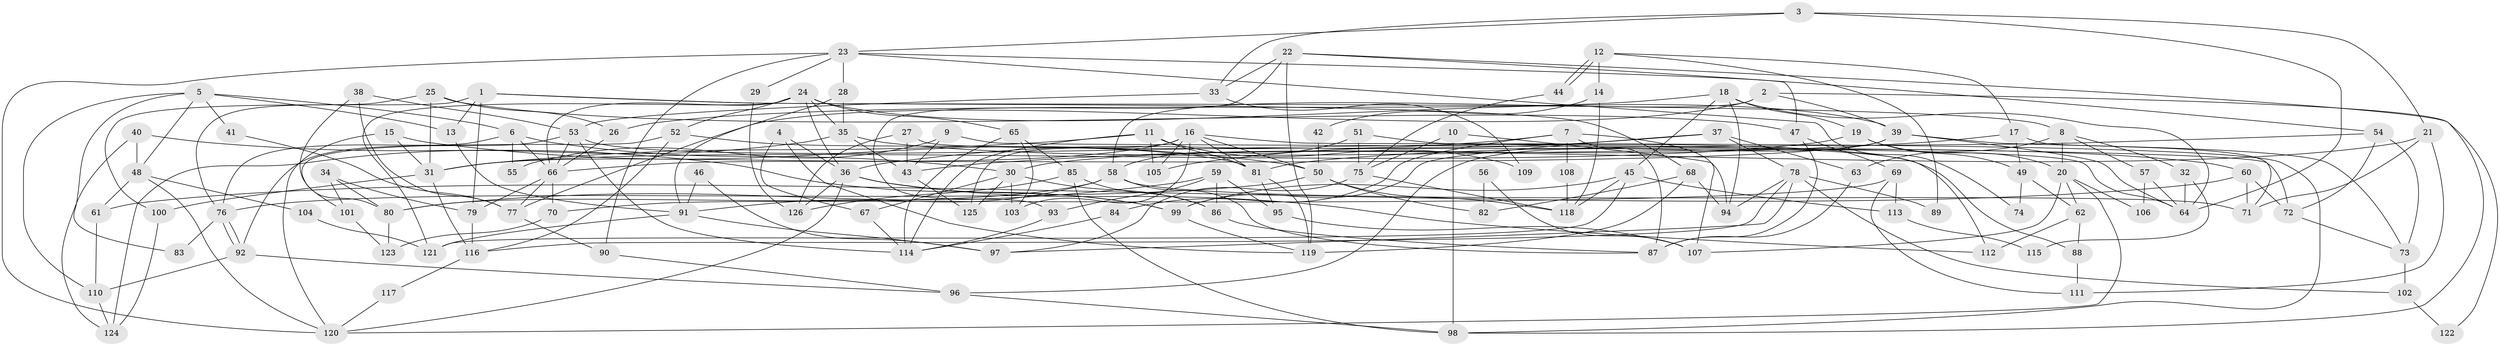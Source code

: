 // coarse degree distribution, {5: 0.2698412698412698, 4: 0.19047619047619047, 2: 0.15873015873015872, 10: 0.047619047619047616, 3: 0.1746031746031746, 6: 0.031746031746031744, 15: 0.015873015873015872, 8: 0.031746031746031744, 7: 0.031746031746031744, 9: 0.015873015873015872, 14: 0.015873015873015872, 12: 0.015873015873015872}
// Generated by graph-tools (version 1.1) at 2025/55/03/04/25 21:55:33]
// undirected, 126 vertices, 252 edges
graph export_dot {
graph [start="1"]
  node [color=gray90,style=filled];
  1;
  2;
  3;
  4;
  5;
  6;
  7;
  8;
  9;
  10;
  11;
  12;
  13;
  14;
  15;
  16;
  17;
  18;
  19;
  20;
  21;
  22;
  23;
  24;
  25;
  26;
  27;
  28;
  29;
  30;
  31;
  32;
  33;
  34;
  35;
  36;
  37;
  38;
  39;
  40;
  41;
  42;
  43;
  44;
  45;
  46;
  47;
  48;
  49;
  50;
  51;
  52;
  53;
  54;
  55;
  56;
  57;
  58;
  59;
  60;
  61;
  62;
  63;
  64;
  65;
  66;
  67;
  68;
  69;
  70;
  71;
  72;
  73;
  74;
  75;
  76;
  77;
  78;
  79;
  80;
  81;
  82;
  83;
  84;
  85;
  86;
  87;
  88;
  89;
  90;
  91;
  92;
  93;
  94;
  95;
  96;
  97;
  98;
  99;
  100;
  101;
  102;
  103;
  104;
  105;
  106;
  107;
  108;
  109;
  110;
  111;
  112;
  113;
  114;
  115;
  116;
  117;
  118;
  119;
  120;
  121;
  122;
  123;
  124;
  125;
  126;
  1 -- 8;
  1 -- 79;
  1 -- 13;
  1 -- 68;
  1 -- 100;
  2 -- 58;
  2 -- 39;
  2 -- 77;
  2 -- 122;
  3 -- 64;
  3 -- 23;
  3 -- 21;
  3 -- 33;
  4 -- 67;
  4 -- 36;
  4 -- 119;
  5 -- 6;
  5 -- 110;
  5 -- 13;
  5 -- 41;
  5 -- 48;
  5 -- 83;
  6 -- 76;
  6 -- 66;
  6 -- 30;
  6 -- 55;
  7 -- 36;
  7 -- 87;
  7 -- 84;
  7 -- 107;
  7 -- 108;
  8 -- 63;
  8 -- 20;
  8 -- 32;
  8 -- 57;
  9 -- 72;
  9 -- 43;
  9 -- 55;
  10 -- 75;
  10 -- 94;
  10 -- 98;
  11 -- 81;
  11 -- 105;
  11 -- 31;
  11 -- 109;
  11 -- 114;
  12 -- 17;
  12 -- 44;
  12 -- 44;
  12 -- 14;
  12 -- 89;
  13 -- 91;
  14 -- 118;
  14 -- 42;
  15 -- 31;
  15 -- 50;
  15 -- 120;
  16 -- 103;
  16 -- 31;
  16 -- 50;
  16 -- 81;
  16 -- 98;
  16 -- 105;
  16 -- 125;
  17 -- 49;
  17 -- 43;
  17 -- 71;
  18 -- 19;
  18 -- 45;
  18 -- 26;
  18 -- 64;
  18 -- 94;
  19 -- 31;
  19 -- 20;
  19 -- 49;
  20 -- 107;
  20 -- 120;
  20 -- 62;
  20 -- 106;
  21 -- 30;
  21 -- 71;
  21 -- 111;
  22 -- 54;
  22 -- 98;
  22 -- 33;
  22 -- 93;
  22 -- 119;
  23 -- 120;
  23 -- 90;
  23 -- 28;
  23 -- 29;
  23 -- 47;
  23 -- 74;
  24 -- 66;
  24 -- 39;
  24 -- 35;
  24 -- 36;
  24 -- 52;
  24 -- 65;
  24 -- 121;
  25 -- 31;
  25 -- 47;
  25 -- 26;
  25 -- 76;
  26 -- 66;
  27 -- 126;
  27 -- 64;
  27 -- 43;
  28 -- 35;
  28 -- 91;
  29 -- 126;
  30 -- 86;
  30 -- 67;
  30 -- 103;
  30 -- 125;
  31 -- 100;
  31 -- 116;
  32 -- 64;
  32 -- 115;
  33 -- 53;
  33 -- 109;
  34 -- 80;
  34 -- 79;
  34 -- 101;
  35 -- 43;
  35 -- 60;
  35 -- 124;
  36 -- 120;
  36 -- 99;
  36 -- 112;
  36 -- 126;
  37 -- 99;
  37 -- 78;
  37 -- 63;
  37 -- 105;
  38 -- 77;
  38 -- 80;
  38 -- 53;
  39 -- 96;
  39 -- 66;
  39 -- 64;
  39 -- 73;
  40 -- 48;
  40 -- 99;
  40 -- 124;
  41 -- 77;
  42 -- 50;
  43 -- 125;
  44 -- 75;
  45 -- 121;
  45 -- 99;
  45 -- 113;
  45 -- 118;
  46 -- 91;
  46 -- 97;
  47 -- 87;
  47 -- 69;
  48 -- 61;
  48 -- 104;
  48 -- 120;
  49 -- 62;
  49 -- 74;
  50 -- 76;
  50 -- 82;
  50 -- 118;
  51 -- 75;
  51 -- 58;
  51 -- 112;
  52 -- 81;
  52 -- 101;
  52 -- 116;
  53 -- 66;
  53 -- 88;
  53 -- 92;
  53 -- 114;
  54 -- 81;
  54 -- 72;
  54 -- 73;
  56 -- 107;
  56 -- 82;
  57 -- 64;
  57 -- 106;
  58 -- 91;
  58 -- 71;
  58 -- 80;
  58 -- 87;
  59 -- 93;
  59 -- 80;
  59 -- 86;
  59 -- 95;
  60 -- 71;
  60 -- 61;
  60 -- 72;
  61 -- 110;
  62 -- 112;
  62 -- 88;
  63 -- 87;
  65 -- 114;
  65 -- 85;
  65 -- 103;
  66 -- 70;
  66 -- 77;
  66 -- 79;
  67 -- 114;
  68 -- 119;
  68 -- 82;
  68 -- 94;
  69 -- 111;
  69 -- 70;
  69 -- 113;
  70 -- 123;
  72 -- 73;
  73 -- 102;
  75 -- 118;
  75 -- 97;
  76 -- 92;
  76 -- 92;
  76 -- 83;
  77 -- 90;
  78 -- 116;
  78 -- 94;
  78 -- 89;
  78 -- 97;
  78 -- 102;
  79 -- 116;
  80 -- 123;
  81 -- 119;
  81 -- 95;
  84 -- 114;
  85 -- 98;
  85 -- 86;
  85 -- 126;
  86 -- 87;
  88 -- 111;
  90 -- 96;
  91 -- 97;
  91 -- 121;
  92 -- 96;
  92 -- 110;
  93 -- 114;
  95 -- 107;
  96 -- 98;
  99 -- 119;
  100 -- 124;
  101 -- 123;
  102 -- 122;
  104 -- 121;
  108 -- 118;
  110 -- 124;
  113 -- 115;
  116 -- 117;
  117 -- 120;
}
